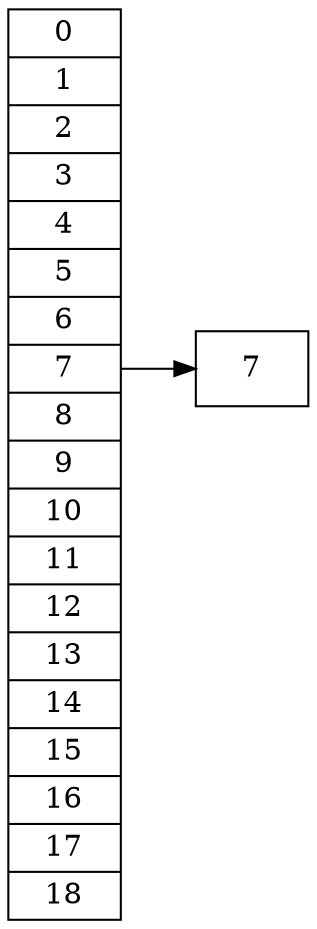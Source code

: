 digraph structs 
{
    rankdir = LR;
    node [shape=record];

    hashTable [label="<f0>0|<f1>1|<f2>2|<f3>3|<f4>4|<f5>5|<f6>6|<f7>7|<f8>8|<f9>9|<f10>10|<f11>11|<f12>12|<f13>13|<f14>14|<f15>15|<f16>16|<f17>17|<f18>18"];
    node_1_0 [label="<f0> 7"];
   // node_1_1 [label="<f0> 42"];

    //{rank = same; node_1_0 node_1_1 }

	hashTable:f7 -> node_1_0:f0;
	//hashTable:f6 -> node_1_1:f0;
}

